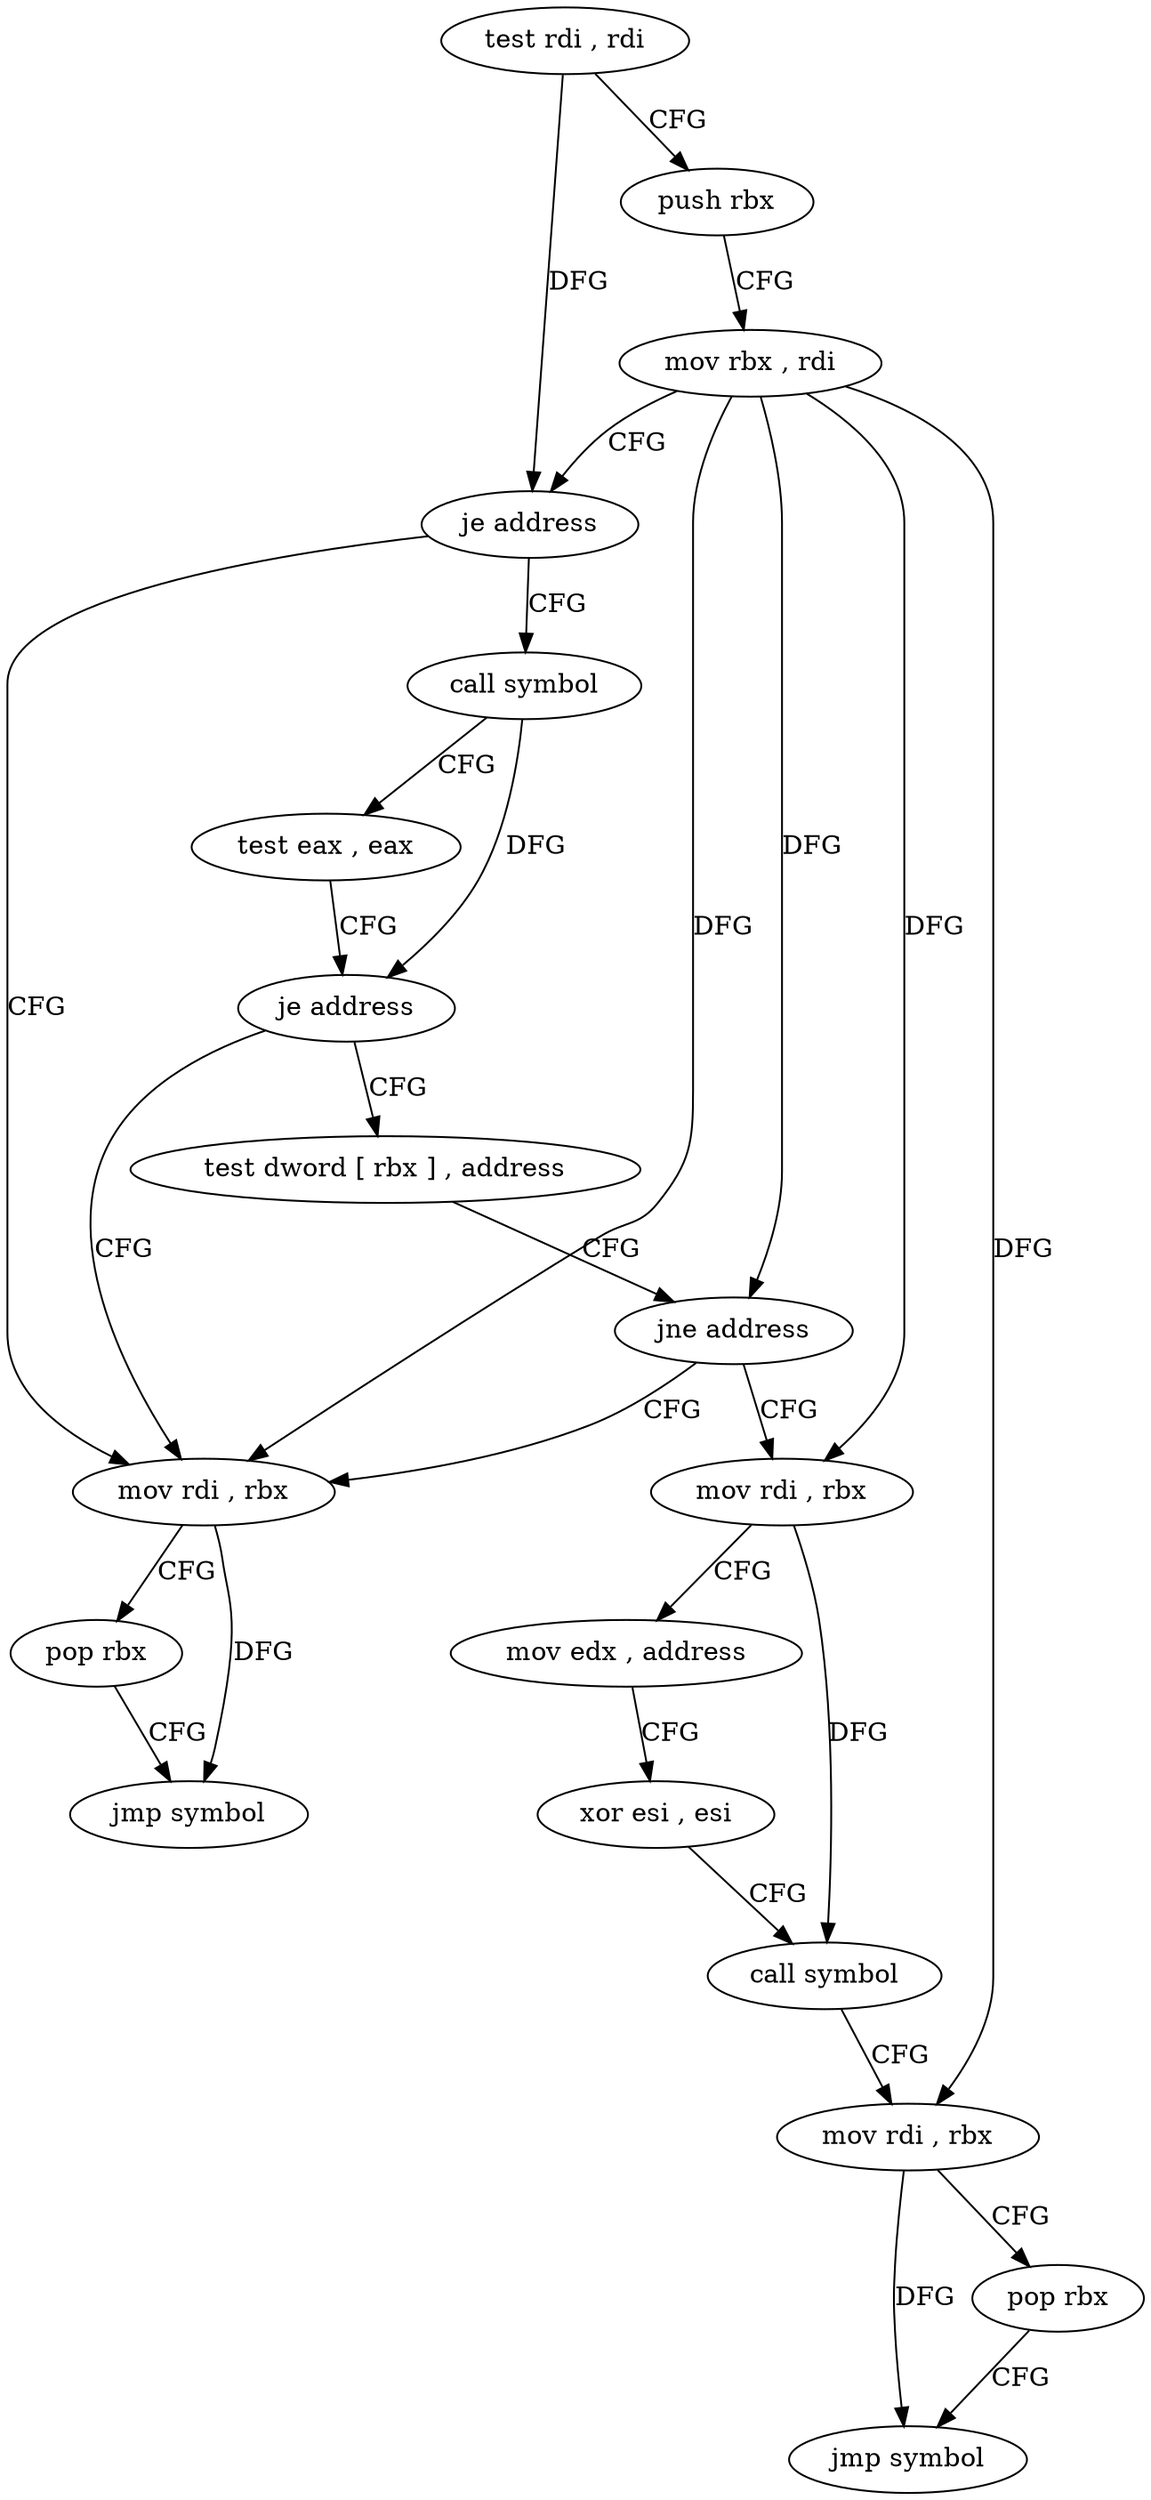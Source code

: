 digraph "func" {
"4269616" [label = "test rdi , rdi" ]
"4269619" [label = "push rbx" ]
"4269620" [label = "mov rbx , rdi" ]
"4269623" [label = "je address" ]
"4269642" [label = "mov rdi , rbx" ]
"4269625" [label = "call symbol" ]
"4269645" [label = "pop rbx" ]
"4269646" [label = "jmp symbol" ]
"4269630" [label = "test eax , eax" ]
"4269632" [label = "je address" ]
"4269634" [label = "test dword [ rbx ] , address" ]
"4269640" [label = "jne address" ]
"4269656" [label = "mov rdi , rbx" ]
"4269659" [label = "mov edx , address" ]
"4269664" [label = "xor esi , esi" ]
"4269666" [label = "call symbol" ]
"4269671" [label = "mov rdi , rbx" ]
"4269674" [label = "pop rbx" ]
"4269675" [label = "jmp symbol" ]
"4269616" -> "4269619" [ label = "CFG" ]
"4269616" -> "4269623" [ label = "DFG" ]
"4269619" -> "4269620" [ label = "CFG" ]
"4269620" -> "4269623" [ label = "CFG" ]
"4269620" -> "4269642" [ label = "DFG" ]
"4269620" -> "4269640" [ label = "DFG" ]
"4269620" -> "4269656" [ label = "DFG" ]
"4269620" -> "4269671" [ label = "DFG" ]
"4269623" -> "4269642" [ label = "CFG" ]
"4269623" -> "4269625" [ label = "CFG" ]
"4269642" -> "4269645" [ label = "CFG" ]
"4269642" -> "4269646" [ label = "DFG" ]
"4269625" -> "4269630" [ label = "CFG" ]
"4269625" -> "4269632" [ label = "DFG" ]
"4269645" -> "4269646" [ label = "CFG" ]
"4269630" -> "4269632" [ label = "CFG" ]
"4269632" -> "4269642" [ label = "CFG" ]
"4269632" -> "4269634" [ label = "CFG" ]
"4269634" -> "4269640" [ label = "CFG" ]
"4269640" -> "4269656" [ label = "CFG" ]
"4269640" -> "4269642" [ label = "CFG" ]
"4269656" -> "4269659" [ label = "CFG" ]
"4269656" -> "4269666" [ label = "DFG" ]
"4269659" -> "4269664" [ label = "CFG" ]
"4269664" -> "4269666" [ label = "CFG" ]
"4269666" -> "4269671" [ label = "CFG" ]
"4269671" -> "4269674" [ label = "CFG" ]
"4269671" -> "4269675" [ label = "DFG" ]
"4269674" -> "4269675" [ label = "CFG" ]
}
